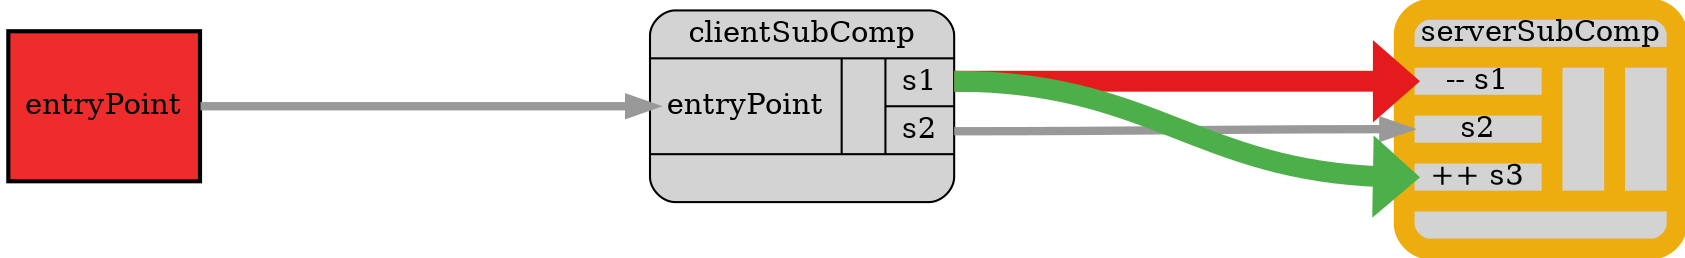 digraph TopLevel {
rankdir=LR;
ranksep=3;
clientSubCompComp [URL="TopLevel.clientSubComp.gv",shape=Mrecord,style=filled,fillcolor=lightgrey,color=black,label="clientSubComp | {{ <entryPoint> entryPoint } | | { <s1> s1 | <s2> s2 }} | " ];
serverSubCompComp [URL="TopLevel.serverSubComp.gv",shape=Mrecord,style=filled,fillcolor=lightgrey,color=darkgoldenrod2,penwidth=10,label="serverSubComp | {{ <s1> -- s1 | <s2> s2 | <s3> ++ s3 } | | {  }} | " ];
SrventryPoint->clientSubCompComp:entryPoint[colorscheme="set19" color=9, penwidth=4];
clientSubCompComp:s1->serverSubCompComp:s1[colorscheme="set19" color=1, penwidth=10];
clientSubCompComp:s2->serverSubCompComp:s2[colorscheme="set19" color=9, penwidth=4];
clientSubCompComp:s1->serverSubCompComp:s3[colorscheme="set19" color=3, penwidth=10];
{rank=source; color=none; SrventryPoint [shape=record,style=filled,fillcolor=firebrick2,penwidth=2,color=black,label="entryPoint", URL="f:\Seyvoz\Livraisons-m4se\mind4se-compiler-0.1-SNAPSHOT-201408081444\runtime\boot\Main.itf", height=1 ];}
}
